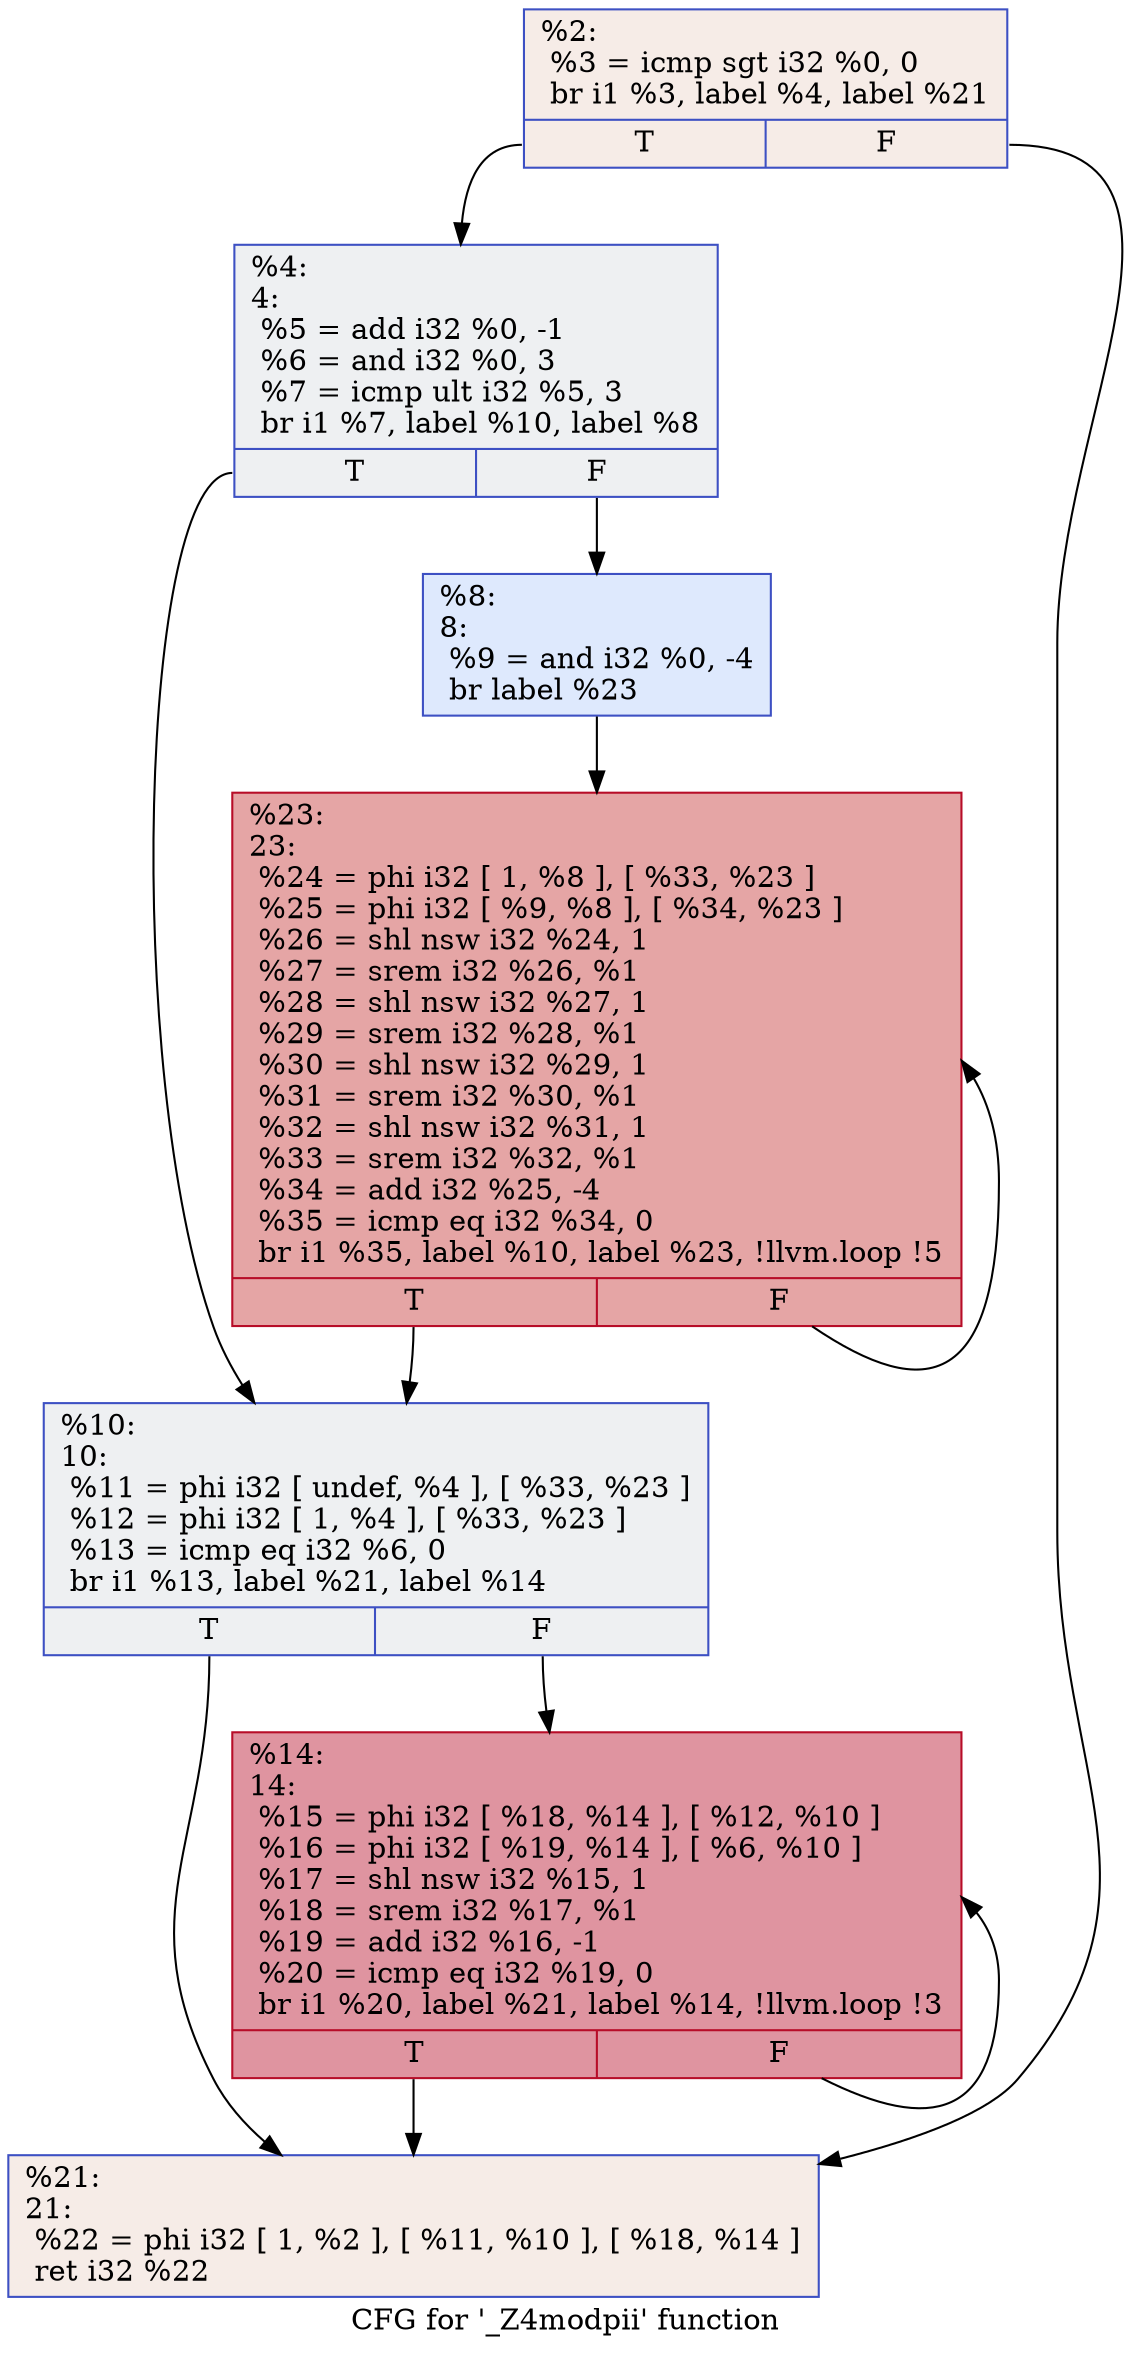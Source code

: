 digraph "CFG for '_Z4modpii' function" {
	label="CFG for '_Z4modpii' function";

	Node0x5567460c1770 [shape=record,color="#3d50c3ff", style=filled, fillcolor="#ead5c970",label="{%2:\l  %3 = icmp sgt i32 %0, 0\l  br i1 %3, label %4, label %21\l|{<s0>T|<s1>F}}"];
	Node0x5567460c1770:s0 -> Node0x5567460c1ec0;
	Node0x5567460c1770:s1 -> Node0x5567460c1f10;
	Node0x5567460c1ec0 [shape=record,color="#3d50c3ff", style=filled, fillcolor="#d9dce170",label="{%4:\l4:                                                \l  %5 = add i32 %0, -1\l  %6 = and i32 %0, 3\l  %7 = icmp ult i32 %5, 3\l  br i1 %7, label %10, label %8\l|{<s0>T|<s1>F}}"];
	Node0x5567460c1ec0:s0 -> Node0x5567460c2240;
	Node0x5567460c1ec0:s1 -> Node0x5567460c2290;
	Node0x5567460c2290 [shape=record,color="#3d50c3ff", style=filled, fillcolor="#b5cdfa70",label="{%8:\l8:                                                \l  %9 = and i32 %0, -4\l  br label %23\l}"];
	Node0x5567460c2290 -> Node0x5567460c2010;
	Node0x5567460c2240 [shape=record,color="#3d50c3ff", style=filled, fillcolor="#d9dce170",label="{%10:\l10:                                               \l  %11 = phi i32 [ undef, %4 ], [ %33, %23 ]\l  %12 = phi i32 [ 1, %4 ], [ %33, %23 ]\l  %13 = icmp eq i32 %6, 0\l  br i1 %13, label %21, label %14\l|{<s0>T|<s1>F}}"];
	Node0x5567460c2240:s0 -> Node0x5567460c1f10;
	Node0x5567460c2240:s1 -> Node0x5567460c2bf0;
	Node0x5567460c2bf0 [shape=record,color="#b70d28ff", style=filled, fillcolor="#b70d2870",label="{%14:\l14:                                               \l  %15 = phi i32 [ %18, %14 ], [ %12, %10 ]\l  %16 = phi i32 [ %19, %14 ], [ %6, %10 ]\l  %17 = shl nsw i32 %15, 1\l  %18 = srem i32 %17, %1\l  %19 = add i32 %16, -1\l  %20 = icmp eq i32 %19, 0\l  br i1 %20, label %21, label %14, !llvm.loop !3\l|{<s0>T|<s1>F}}"];
	Node0x5567460c2bf0:s0 -> Node0x5567460c1f10;
	Node0x5567460c2bf0:s1 -> Node0x5567460c2bf0;
	Node0x5567460c1f10 [shape=record,color="#3d50c3ff", style=filled, fillcolor="#ead5c970",label="{%21:\l21:                                               \l  %22 = phi i32 [ 1, %2 ], [ %11, %10 ], [ %18, %14 ]\l  ret i32 %22\l}"];
	Node0x5567460c2010 [shape=record,color="#b70d28ff", style=filled, fillcolor="#c5333470",label="{%23:\l23:                                               \l  %24 = phi i32 [ 1, %8 ], [ %33, %23 ]\l  %25 = phi i32 [ %9, %8 ], [ %34, %23 ]\l  %26 = shl nsw i32 %24, 1\l  %27 = srem i32 %26, %1\l  %28 = shl nsw i32 %27, 1\l  %29 = srem i32 %28, %1\l  %30 = shl nsw i32 %29, 1\l  %31 = srem i32 %30, %1\l  %32 = shl nsw i32 %31, 1\l  %33 = srem i32 %32, %1\l  %34 = add i32 %25, -4\l  %35 = icmp eq i32 %34, 0\l  br i1 %35, label %10, label %23, !llvm.loop !5\l|{<s0>T|<s1>F}}"];
	Node0x5567460c2010:s0 -> Node0x5567460c2240;
	Node0x5567460c2010:s1 -> Node0x5567460c2010;
}
